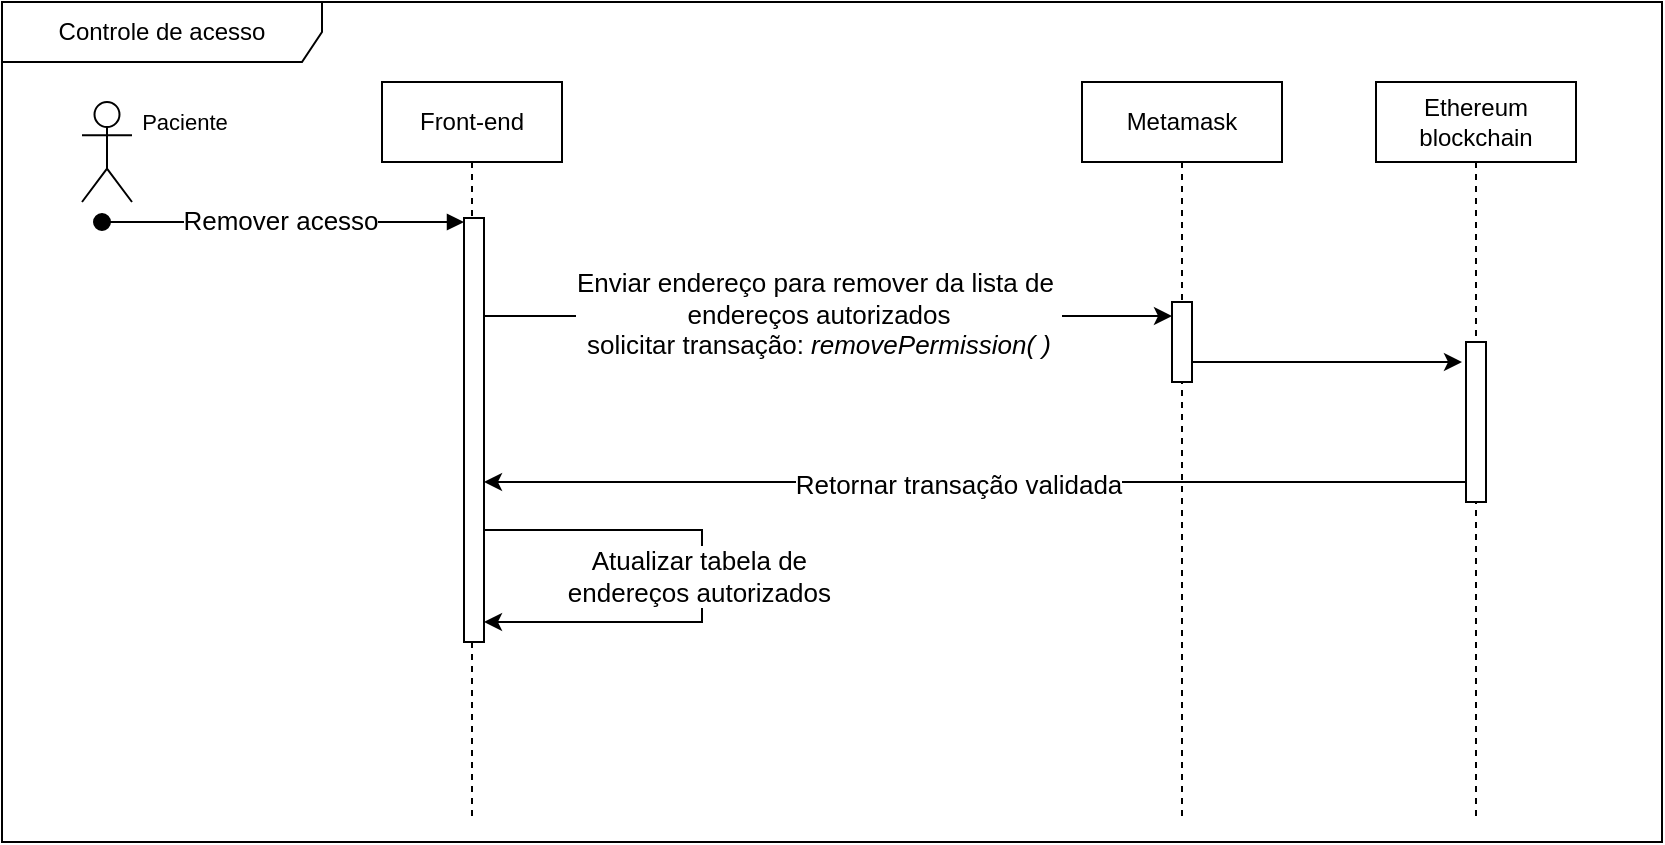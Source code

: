 <mxfile version="21.6.1" type="device">
  <diagram name="Page-1" id="7KPHd-ObQM6jm4_Uwnj-">
    <mxGraphModel dx="1426" dy="790" grid="1" gridSize="10" guides="1" tooltips="1" connect="1" arrows="1" fold="1" page="1" pageScale="1" pageWidth="850" pageHeight="1100" math="0" shadow="0">
      <root>
        <mxCell id="0" />
        <mxCell id="1" parent="0" />
        <mxCell id="WQmYhK-uvnRAoW6WglIA-1" value="Controle de acesso" style="shape=umlFrame;whiteSpace=wrap;html=1;pointerEvents=0;recursiveResize=0;container=1;collapsible=0;width=160;" vertex="1" parent="1">
          <mxGeometry x="10" y="20" width="830" height="420" as="geometry" />
        </mxCell>
        <mxCell id="WQmYhK-uvnRAoW6WglIA-2" style="edgeStyle=elbowEdgeStyle;rounded=0;orthogonalLoop=1;jettySize=auto;html=1;elbow=vertical;curved=0;" edge="1" parent="WQmYhK-uvnRAoW6WglIA-1" source="WQmYhK-uvnRAoW6WglIA-14">
          <mxGeometry relative="1" as="geometry">
            <mxPoint x="730" y="180" as="targetPoint" />
            <mxPoint x="610" y="205" as="sourcePoint" />
          </mxGeometry>
        </mxCell>
        <mxCell id="WQmYhK-uvnRAoW6WglIA-5" value="Ethereum blockchain" style="shape=umlLifeline;perimeter=lifelinePerimeter;whiteSpace=wrap;html=1;container=0;dropTarget=0;collapsible=0;recursiveResize=0;outlineConnect=0;portConstraint=eastwest;newEdgeStyle={&quot;edgeStyle&quot;:&quot;elbowEdgeStyle&quot;,&quot;elbow&quot;:&quot;vertical&quot;,&quot;curved&quot;:0,&quot;rounded&quot;:0};" vertex="1" parent="1">
          <mxGeometry x="697" y="60" width="100" height="370" as="geometry" />
        </mxCell>
        <mxCell id="WQmYhK-uvnRAoW6WglIA-6" value="" style="html=1;points=[];perimeter=orthogonalPerimeter;outlineConnect=0;targetShapes=umlLifeline;portConstraint=eastwest;newEdgeStyle={&quot;edgeStyle&quot;:&quot;elbowEdgeStyle&quot;,&quot;elbow&quot;:&quot;vertical&quot;,&quot;curved&quot;:0,&quot;rounded&quot;:0};" vertex="1" parent="WQmYhK-uvnRAoW6WglIA-5">
          <mxGeometry x="45" y="130" width="10" height="80" as="geometry" />
        </mxCell>
        <mxCell id="WQmYhK-uvnRAoW6WglIA-7" value="Front-end" style="shape=umlLifeline;perimeter=lifelinePerimeter;whiteSpace=wrap;html=1;container=0;dropTarget=0;collapsible=0;recursiveResize=0;outlineConnect=0;portConstraint=eastwest;newEdgeStyle={&quot;edgeStyle&quot;:&quot;elbowEdgeStyle&quot;,&quot;elbow&quot;:&quot;vertical&quot;,&quot;curved&quot;:0,&quot;rounded&quot;:0};" vertex="1" parent="1">
          <mxGeometry x="200" y="60" width="90" height="370" as="geometry" />
        </mxCell>
        <mxCell id="WQmYhK-uvnRAoW6WglIA-8" value="&lt;font style=&quot;font-size: 13px;&quot;&gt;&lt;br&gt;&lt;/font&gt;" style="html=1;verticalAlign=bottom;startArrow=oval;endArrow=block;startSize=8;edgeStyle=elbowEdgeStyle;elbow=vertical;curved=0;rounded=0;" edge="1" parent="WQmYhK-uvnRAoW6WglIA-7">
          <mxGeometry relative="1" as="geometry">
            <mxPoint x="-140" y="70" as="sourcePoint" />
            <mxPoint x="41" y="70" as="targetPoint" />
          </mxGeometry>
        </mxCell>
        <mxCell id="WQmYhK-uvnRAoW6WglIA-9" value="Paciente" style="edgeLabel;html=1;align=center;verticalAlign=middle;resizable=0;points=[];" vertex="1" connectable="0" parent="WQmYhK-uvnRAoW6WglIA-8">
          <mxGeometry x="-0.989" y="-4" relative="1" as="geometry">
            <mxPoint x="40" y="-54" as="offset" />
          </mxGeometry>
        </mxCell>
        <mxCell id="WQmYhK-uvnRAoW6WglIA-10" value="&lt;span style=&quot;font-size: 13px;&quot;&gt;Remover acesso&lt;/span&gt;" style="edgeLabel;html=1;align=center;verticalAlign=middle;resizable=0;points=[];" vertex="1" connectable="0" parent="WQmYhK-uvnRAoW6WglIA-8">
          <mxGeometry x="-0.228" y="1" relative="1" as="geometry">
            <mxPoint x="19" as="offset" />
          </mxGeometry>
        </mxCell>
        <mxCell id="WQmYhK-uvnRAoW6WglIA-11" value="" style="html=1;points=[];perimeter=orthogonalPerimeter;outlineConnect=0;targetShapes=umlLifeline;portConstraint=eastwest;newEdgeStyle={&quot;edgeStyle&quot;:&quot;elbowEdgeStyle&quot;,&quot;elbow&quot;:&quot;vertical&quot;,&quot;curved&quot;:0,&quot;rounded&quot;:0};" vertex="1" parent="WQmYhK-uvnRAoW6WglIA-7">
          <mxGeometry x="41" y="68" width="10" height="212" as="geometry" />
        </mxCell>
        <mxCell id="WQmYhK-uvnRAoW6WglIA-13" value="Metamask" style="shape=umlLifeline;perimeter=lifelinePerimeter;whiteSpace=wrap;html=1;container=0;dropTarget=0;collapsible=0;recursiveResize=0;outlineConnect=0;portConstraint=eastwest;newEdgeStyle={&quot;edgeStyle&quot;:&quot;elbowEdgeStyle&quot;,&quot;elbow&quot;:&quot;vertical&quot;,&quot;curved&quot;:0,&quot;rounded&quot;:0};" vertex="1" parent="1">
          <mxGeometry x="550" y="60" width="100" height="370" as="geometry" />
        </mxCell>
        <mxCell id="WQmYhK-uvnRAoW6WglIA-14" value="" style="html=1;points=[];perimeter=orthogonalPerimeter;outlineConnect=0;targetShapes=umlLifeline;portConstraint=eastwest;newEdgeStyle={&quot;edgeStyle&quot;:&quot;elbowEdgeStyle&quot;,&quot;elbow&quot;:&quot;vertical&quot;,&quot;curved&quot;:0,&quot;rounded&quot;:0};" vertex="1" parent="WQmYhK-uvnRAoW6WglIA-13">
          <mxGeometry x="45" y="110" width="10" height="40" as="geometry" />
        </mxCell>
        <mxCell id="WQmYhK-uvnRAoW6WglIA-15" style="edgeStyle=elbowEdgeStyle;rounded=0;orthogonalLoop=1;jettySize=auto;html=1;elbow=horizontal;curved=0;" edge="1" parent="1" source="WQmYhK-uvnRAoW6WglIA-6" target="WQmYhK-uvnRAoW6WglIA-11">
          <mxGeometry relative="1" as="geometry">
            <mxPoint x="730" y="370" as="sourcePoint" />
            <mxPoint x="290" y="260" as="targetPoint" />
            <Array as="points">
              <mxPoint x="360" y="260" />
            </Array>
          </mxGeometry>
        </mxCell>
        <mxCell id="WQmYhK-uvnRAoW6WglIA-16" value="&lt;font style=&quot;font-size: 13px;&quot;&gt;Retornar transação validada&lt;/font&gt;" style="edgeLabel;html=1;align=center;verticalAlign=middle;resizable=0;points=[];" vertex="1" connectable="0" parent="WQmYhK-uvnRAoW6WglIA-15">
          <mxGeometry x="-0.53" y="1" relative="1" as="geometry">
            <mxPoint x="-139" as="offset" />
          </mxGeometry>
        </mxCell>
        <mxCell id="WQmYhK-uvnRAoW6WglIA-17" value="" style="shape=umlActor;verticalLabelPosition=bottom;verticalAlign=top;html=1;outlineConnect=0;" vertex="1" parent="1">
          <mxGeometry x="50" y="70" width="25" height="50" as="geometry" />
        </mxCell>
        <mxCell id="WQmYhK-uvnRAoW6WglIA-18" style="edgeStyle=elbowEdgeStyle;rounded=0;orthogonalLoop=1;jettySize=auto;html=1;elbow=vertical;curved=0;" edge="1" parent="1" source="WQmYhK-uvnRAoW6WglIA-11">
          <mxGeometry relative="1" as="geometry">
            <mxPoint x="276" y="177.2" as="sourcePoint" />
            <mxPoint x="595" y="177" as="targetPoint" />
          </mxGeometry>
        </mxCell>
        <mxCell id="WQmYhK-uvnRAoW6WglIA-19" value="&lt;font style=&quot;font-size: 13px;&quot;&gt;Enviar endereço para remover da lista de&amp;nbsp;&lt;br&gt;endereços autorizados&lt;br&gt;solicitar transação:&amp;nbsp;&lt;i&gt;removePermission( )&lt;/i&gt;&lt;/font&gt;" style="edgeLabel;html=1;align=center;verticalAlign=middle;resizable=0;points=[];" vertex="1" connectable="0" parent="WQmYhK-uvnRAoW6WglIA-18">
          <mxGeometry x="-0.446" relative="1" as="geometry">
            <mxPoint x="71" y="-1" as="offset" />
          </mxGeometry>
        </mxCell>
        <mxCell id="WQmYhK-uvnRAoW6WglIA-20" value="" style="endArrow=classic;html=1;rounded=0;" edge="1" parent="1" target="WQmYhK-uvnRAoW6WglIA-11">
          <mxGeometry width="50" height="50" relative="1" as="geometry">
            <mxPoint x="251" y="284" as="sourcePoint" />
            <mxPoint x="361" y="284" as="targetPoint" />
            <Array as="points">
              <mxPoint x="360" y="284" />
              <mxPoint x="360" y="320" />
              <mxPoint x="360" y="330" />
              <mxPoint x="300" y="330" />
            </Array>
          </mxGeometry>
        </mxCell>
        <mxCell id="WQmYhK-uvnRAoW6WglIA-21" value="&lt;font style=&quot;font-size: 13px;&quot;&gt;Atualizar tabela de&amp;nbsp;&lt;br&gt;endereços autorizados&amp;nbsp;&lt;/font&gt;" style="edgeLabel;html=1;align=center;verticalAlign=middle;resizable=0;points=[];" vertex="1" connectable="0" parent="WQmYhK-uvnRAoW6WglIA-20">
          <mxGeometry x="0.01" relative="1" as="geometry">
            <mxPoint y="-2" as="offset" />
          </mxGeometry>
        </mxCell>
      </root>
    </mxGraphModel>
  </diagram>
</mxfile>
